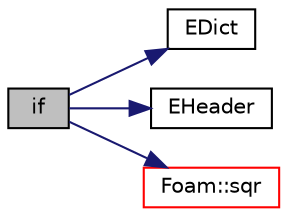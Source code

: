 digraph "if"
{
  bgcolor="transparent";
  edge [fontname="Helvetica",fontsize="10",labelfontname="Helvetica",labelfontsize="10"];
  node [fontname="Helvetica",fontsize="10",shape=record];
  rankdir="LR";
  Node1 [label="if",height=0.2,width=0.4,color="black", fillcolor="grey75", style="filled", fontcolor="black"];
  Node1 -> Node2 [color="midnightblue",fontsize="10",style="solid",fontname="Helvetica"];
  Node2 [label="EDict",height=0.2,width=0.4,color="black",URL="$a03875.html#a3835242c81c915a53fc6da1aefe15a5e"];
  Node1 -> Node3 [color="midnightblue",fontsize="10",style="solid",fontname="Helvetica"];
  Node3 [label="EHeader",height=0.2,width=0.4,color="black",URL="$a03875.html#a7b44c98f42eae0367580cb92e85af0a0"];
  Node1 -> Node4 [color="midnightblue",fontsize="10",style="solid",fontname="Helvetica"];
  Node4 [label="Foam::sqr",height=0.2,width=0.4,color="red",URL="$a10725.html#a277dc11c581d53826ab5090b08f3b17b"];
}
